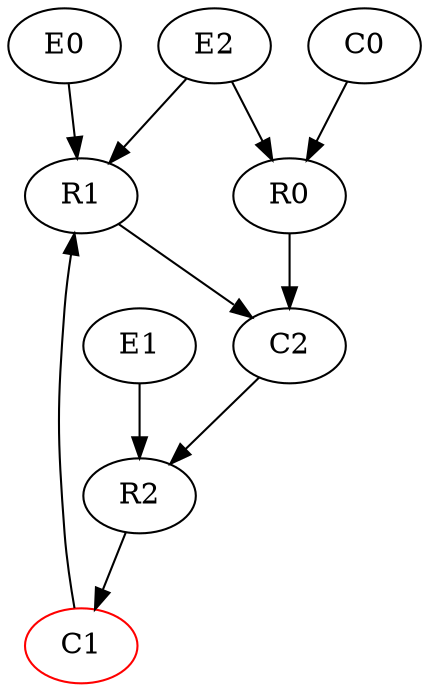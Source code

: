 digraph "" {
	E0	[type=E];
	R1	[type=R];
	E0 -> R1	[key=0];
	E1	[type=E];
	R2	[type=R];
	E1 -> R2	[key=0];
	E2	[type=E];
	R0	[type=R];
	E2 -> R0	[key=0];
	E2 -> R1	[key=0];
	C2	[type=C];
	R0 -> C2	[key=0];
	R1 -> C2	[key=0];
	C1	[color=red,
		type=C];
	R2 -> C1	[key=0];
	C0	[type=C];
	C0 -> R0	[key=0];
	C1 -> R1	[key=0];
	C2 -> R2	[key=0];
}
